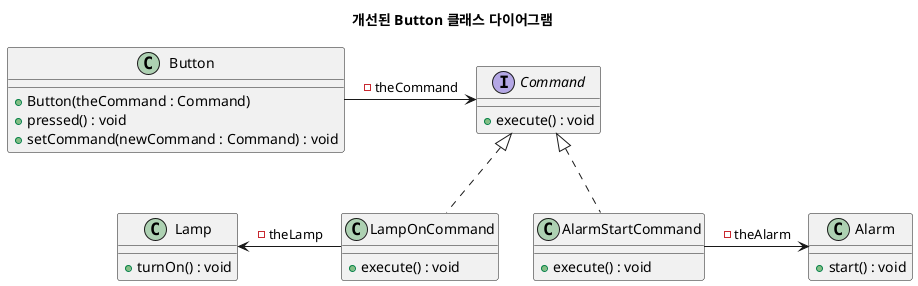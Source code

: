 @startuml

title 개선된 Button 클래스 다이어그램

class Button {

+ Button(theCommand : Command)
+ pressed() : void
+ setCommand(newCommand : Command) : void

}

interface Command {

+ execute() : void

}

class AlarmStartCommand {

+ execute() : void

}

class LampOnCommand {

+ execute() : void

}


class Lamp {

+ turnOn() : void

}

class Alarm {

+ start() : void

}

Lamp <- LampOnCommand : -theLamp
AlarmStartCommand -> Alarm : -theAlarm
Button -> Command : -theCommand
Command <|.. LampOnCommand
Command <|.. AlarmStartCommand

@enduml